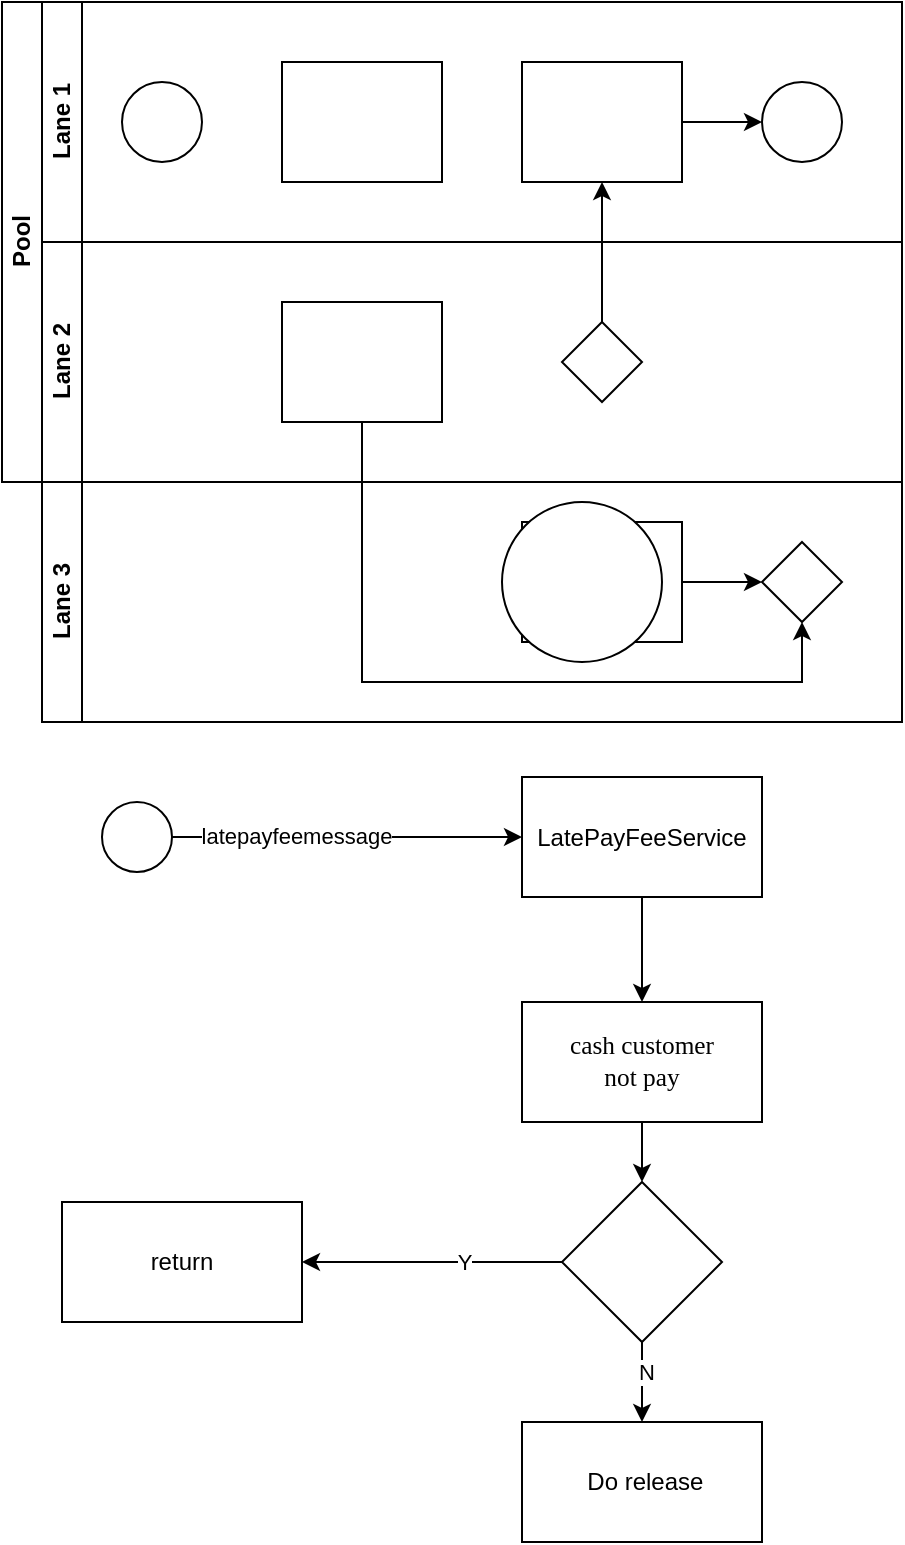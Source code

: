 <mxfile version="20.6.0" type="github">
  <diagram id="prtHgNgQTEPvFCAcTncT" name="Page-1">
    <mxGraphModel dx="1104" dy="482" grid="1" gridSize="10" guides="1" tooltips="1" connect="1" arrows="1" fold="1" page="1" pageScale="1" pageWidth="827" pageHeight="10000" math="0" shadow="0">
      <root>
        <mxCell id="0" />
        <mxCell id="1" parent="0" />
        <mxCell id="dNxyNK7c78bLwvsdeMH5-19" value="Pool" style="swimlane;html=1;childLayout=stackLayout;resizeParent=1;resizeParentMax=0;horizontal=0;startSize=20;horizontalStack=0;" parent="1" vertex="1">
          <mxGeometry x="120" y="120" width="450" height="240" as="geometry" />
        </mxCell>
        <mxCell id="dNxyNK7c78bLwvsdeMH5-27" value="" style="edgeStyle=orthogonalEdgeStyle;rounded=0;orthogonalLoop=1;jettySize=auto;html=1;dashed=1;endArrow=none;endFill=0;" parent="dNxyNK7c78bLwvsdeMH5-19" target="dNxyNK7c78bLwvsdeMH5-26" edge="1">
          <mxGeometry relative="1" as="geometry">
            <mxPoint x="180" y="90" as="sourcePoint" />
          </mxGeometry>
        </mxCell>
        <mxCell id="dNxyNK7c78bLwvsdeMH5-35" style="edgeStyle=orthogonalEdgeStyle;rounded=0;orthogonalLoop=1;jettySize=auto;html=1;endArrow=classic;endFill=1;" parent="dNxyNK7c78bLwvsdeMH5-19" target="dNxyNK7c78bLwvsdeMH5-34" edge="1">
          <mxGeometry relative="1" as="geometry">
            <mxPoint x="300" y="200" as="sourcePoint" />
          </mxGeometry>
        </mxCell>
        <mxCell id="dNxyNK7c78bLwvsdeMH5-20" value="Lane 1" style="swimlane;html=1;startSize=20;horizontal=0;" parent="dNxyNK7c78bLwvsdeMH5-19" vertex="1">
          <mxGeometry x="20" width="430" height="120" as="geometry" />
        </mxCell>
        <mxCell id="dNxyNK7c78bLwvsdeMH5-25" value="" style="edgeStyle=orthogonalEdgeStyle;rounded=0;orthogonalLoop=1;jettySize=auto;html=1;" parent="dNxyNK7c78bLwvsdeMH5-20" target="dNxyNK7c78bLwvsdeMH5-24" edge="1">
          <mxGeometry relative="1" as="geometry">
            <mxPoint x="80" y="60" as="sourcePoint" />
          </mxGeometry>
        </mxCell>
        <mxCell id="dNxyNK7c78bLwvsdeMH5-21" value="Lane 2" style="swimlane;html=1;startSize=20;horizontal=0;" parent="dNxyNK7c78bLwvsdeMH5-19" vertex="1">
          <mxGeometry x="20" y="120" width="430" height="120" as="geometry" />
        </mxCell>
        <mxCell id="dNxyNK7c78bLwvsdeMH5-29" value="" style="edgeStyle=orthogonalEdgeStyle;rounded=0;orthogonalLoop=1;jettySize=auto;html=1;endArrow=classic;endFill=1;" parent="dNxyNK7c78bLwvsdeMH5-21" target="dNxyNK7c78bLwvsdeMH5-28" edge="1">
          <mxGeometry relative="1" as="geometry">
            <mxPoint x="200" y="60" as="sourcePoint" />
          </mxGeometry>
        </mxCell>
        <mxCell id="R7jAdwDOwRKJz8v9XTPW-7" style="edgeStyle=orthogonalEdgeStyle;rounded=0;orthogonalLoop=1;jettySize=auto;html=1;endArrow=classic;endFill=1;" edge="1" parent="1" source="R7jAdwDOwRKJz8v9XTPW-15" target="R7jAdwDOwRKJz8v9XTPW-12">
          <mxGeometry relative="1" as="geometry" />
        </mxCell>
        <mxCell id="R7jAdwDOwRKJz8v9XTPW-8" style="edgeStyle=orthogonalEdgeStyle;rounded=0;orthogonalLoop=1;jettySize=auto;html=1;endArrow=classic;endFill=1;" edge="1" parent="1" source="R7jAdwDOwRKJz8v9XTPW-14" target="R7jAdwDOwRKJz8v9XTPW-19">
          <mxGeometry relative="1" as="geometry">
            <Array as="points">
              <mxPoint x="300" y="460" />
              <mxPoint x="520" y="460" />
            </Array>
          </mxGeometry>
        </mxCell>
        <mxCell id="R7jAdwDOwRKJz8v9XTPW-9" value="" style="ellipse;whiteSpace=wrap;html=1;" vertex="1" parent="1">
          <mxGeometry x="180" y="160" width="40" height="40" as="geometry" />
        </mxCell>
        <mxCell id="R7jAdwDOwRKJz8v9XTPW-10" value="" style="rounded=0;whiteSpace=wrap;html=1;fontFamily=Helvetica;fontSize=12;fontColor=#000000;align=center;" vertex="1" parent="1">
          <mxGeometry x="260" y="150" width="80" height="60" as="geometry" />
        </mxCell>
        <mxCell id="R7jAdwDOwRKJz8v9XTPW-11" value="" style="edgeStyle=orthogonalEdgeStyle;rounded=0;orthogonalLoop=1;jettySize=auto;html=1;endArrow=classic;endFill=1;" edge="1" parent="1" source="R7jAdwDOwRKJz8v9XTPW-12" target="R7jAdwDOwRKJz8v9XTPW-13">
          <mxGeometry relative="1" as="geometry" />
        </mxCell>
        <mxCell id="R7jAdwDOwRKJz8v9XTPW-12" value="" style="rounded=0;whiteSpace=wrap;html=1;fontFamily=Helvetica;fontSize=12;fontColor=#000000;align=center;" vertex="1" parent="1">
          <mxGeometry x="380" y="150" width="80" height="60" as="geometry" />
        </mxCell>
        <mxCell id="R7jAdwDOwRKJz8v9XTPW-13" value="" style="ellipse;whiteSpace=wrap;html=1;" vertex="1" parent="1">
          <mxGeometry x="500" y="160" width="40" height="40" as="geometry" />
        </mxCell>
        <mxCell id="R7jAdwDOwRKJz8v9XTPW-14" value="" style="rounded=0;whiteSpace=wrap;html=1;fontFamily=Helvetica;fontSize=12;fontColor=#000000;align=center;" vertex="1" parent="1">
          <mxGeometry x="260" y="270" width="80" height="60" as="geometry" />
        </mxCell>
        <mxCell id="R7jAdwDOwRKJz8v9XTPW-15" value="" style="rhombus;whiteSpace=wrap;html=1;fontFamily=Helvetica;fontSize=12;fontColor=#000000;align=center;" vertex="1" parent="1">
          <mxGeometry x="400" y="280" width="40" height="40" as="geometry" />
        </mxCell>
        <mxCell id="R7jAdwDOwRKJz8v9XTPW-16" value="Lane 3" style="swimlane;html=1;startSize=20;horizontal=0;" vertex="1" parent="1">
          <mxGeometry x="140" y="360" width="430" height="120" as="geometry" />
        </mxCell>
        <mxCell id="R7jAdwDOwRKJz8v9XTPW-17" value="" style="edgeStyle=orthogonalEdgeStyle;rounded=0;orthogonalLoop=1;jettySize=auto;html=1;endArrow=classic;endFill=1;" edge="1" parent="R7jAdwDOwRKJz8v9XTPW-16" source="R7jAdwDOwRKJz8v9XTPW-18" target="R7jAdwDOwRKJz8v9XTPW-19">
          <mxGeometry relative="1" as="geometry" />
        </mxCell>
        <mxCell id="R7jAdwDOwRKJz8v9XTPW-18" value="" style="rounded=0;whiteSpace=wrap;html=1;fontFamily=Helvetica;fontSize=12;fontColor=#000000;align=center;" vertex="1" parent="R7jAdwDOwRKJz8v9XTPW-16">
          <mxGeometry x="240" y="20" width="80" height="60" as="geometry" />
        </mxCell>
        <mxCell id="R7jAdwDOwRKJz8v9XTPW-19" value="" style="rhombus;whiteSpace=wrap;html=1;fontFamily=Helvetica;fontSize=12;fontColor=#000000;align=center;" vertex="1" parent="R7jAdwDOwRKJz8v9XTPW-16">
          <mxGeometry x="360" y="30" width="40" height="40" as="geometry" />
        </mxCell>
        <mxCell id="R7jAdwDOwRKJz8v9XTPW-20" value="" style="ellipse;whiteSpace=wrap;html=1;aspect=fixed;" vertex="1" parent="1">
          <mxGeometry x="370" y="370" width="80" height="80" as="geometry" />
        </mxCell>
        <mxCell id="R7jAdwDOwRKJz8v9XTPW-25" value="" style="edgeStyle=orthogonalEdgeStyle;rounded=0;orthogonalLoop=1;jettySize=auto;html=1;" edge="1" parent="1" source="R7jAdwDOwRKJz8v9XTPW-21" target="R7jAdwDOwRKJz8v9XTPW-24">
          <mxGeometry relative="1" as="geometry" />
        </mxCell>
        <mxCell id="R7jAdwDOwRKJz8v9XTPW-26" value="latepayfeemessage" style="edgeLabel;html=1;align=center;verticalAlign=middle;resizable=0;points=[];" vertex="1" connectable="0" parent="R7jAdwDOwRKJz8v9XTPW-25">
          <mxGeometry x="-0.289" y="2" relative="1" as="geometry">
            <mxPoint y="1" as="offset" />
          </mxGeometry>
        </mxCell>
        <mxCell id="R7jAdwDOwRKJz8v9XTPW-21" value="" style="ellipse;whiteSpace=wrap;html=1;aspect=fixed;" vertex="1" parent="1">
          <mxGeometry x="170" y="520" width="35" height="35" as="geometry" />
        </mxCell>
        <mxCell id="R7jAdwDOwRKJz8v9XTPW-28" value="" style="edgeStyle=orthogonalEdgeStyle;rounded=0;orthogonalLoop=1;jettySize=auto;html=1;" edge="1" parent="1" source="R7jAdwDOwRKJz8v9XTPW-24" target="R7jAdwDOwRKJz8v9XTPW-27">
          <mxGeometry relative="1" as="geometry" />
        </mxCell>
        <mxCell id="R7jAdwDOwRKJz8v9XTPW-24" value="LatePayFeeService" style="whiteSpace=wrap;html=1;" vertex="1" parent="1">
          <mxGeometry x="380" y="507.5" width="120" height="60" as="geometry" />
        </mxCell>
        <mxCell id="R7jAdwDOwRKJz8v9XTPW-30" value="" style="edgeStyle=orthogonalEdgeStyle;rounded=0;orthogonalLoop=1;jettySize=auto;html=1;" edge="1" parent="1" source="R7jAdwDOwRKJz8v9XTPW-27" target="R7jAdwDOwRKJz8v9XTPW-29">
          <mxGeometry relative="1" as="geometry" />
        </mxCell>
        <mxCell id="R7jAdwDOwRKJz8v9XTPW-27" value="&lt;span style=&quot;font-size: 9.5pt; font-family: DengXian;&quot;&gt;cash customer &lt;br&gt;not pay&lt;/span&gt;" style="whiteSpace=wrap;html=1;" vertex="1" parent="1">
          <mxGeometry x="380" y="620" width="120" height="60" as="geometry" />
        </mxCell>
        <mxCell id="R7jAdwDOwRKJz8v9XTPW-32" value="" style="edgeStyle=orthogonalEdgeStyle;rounded=0;orthogonalLoop=1;jettySize=auto;html=1;" edge="1" parent="1" source="R7jAdwDOwRKJz8v9XTPW-29" target="R7jAdwDOwRKJz8v9XTPW-31">
          <mxGeometry relative="1" as="geometry" />
        </mxCell>
        <mxCell id="R7jAdwDOwRKJz8v9XTPW-33" value="Y" style="edgeLabel;html=1;align=center;verticalAlign=middle;resizable=0;points=[];" vertex="1" connectable="0" parent="R7jAdwDOwRKJz8v9XTPW-32">
          <mxGeometry x="-0.246" relative="1" as="geometry">
            <mxPoint as="offset" />
          </mxGeometry>
        </mxCell>
        <mxCell id="R7jAdwDOwRKJz8v9XTPW-35" value="" style="edgeStyle=orthogonalEdgeStyle;rounded=0;orthogonalLoop=1;jettySize=auto;html=1;" edge="1" parent="1" source="R7jAdwDOwRKJz8v9XTPW-29" target="R7jAdwDOwRKJz8v9XTPW-34">
          <mxGeometry relative="1" as="geometry" />
        </mxCell>
        <mxCell id="R7jAdwDOwRKJz8v9XTPW-36" value="N" style="edgeLabel;html=1;align=center;verticalAlign=middle;resizable=0;points=[];" vertex="1" connectable="0" parent="R7jAdwDOwRKJz8v9XTPW-35">
          <mxGeometry x="-0.267" y="2" relative="1" as="geometry">
            <mxPoint as="offset" />
          </mxGeometry>
        </mxCell>
        <mxCell id="R7jAdwDOwRKJz8v9XTPW-29" value="" style="rhombus;whiteSpace=wrap;html=1;" vertex="1" parent="1">
          <mxGeometry x="400" y="710" width="80" height="80" as="geometry" />
        </mxCell>
        <mxCell id="R7jAdwDOwRKJz8v9XTPW-31" value="return" style="whiteSpace=wrap;html=1;" vertex="1" parent="1">
          <mxGeometry x="150" y="720" width="120" height="60" as="geometry" />
        </mxCell>
        <mxCell id="R7jAdwDOwRKJz8v9XTPW-34" value="&amp;nbsp;Do release" style="whiteSpace=wrap;html=1;" vertex="1" parent="1">
          <mxGeometry x="380" y="830" width="120" height="60" as="geometry" />
        </mxCell>
      </root>
    </mxGraphModel>
  </diagram>
</mxfile>
